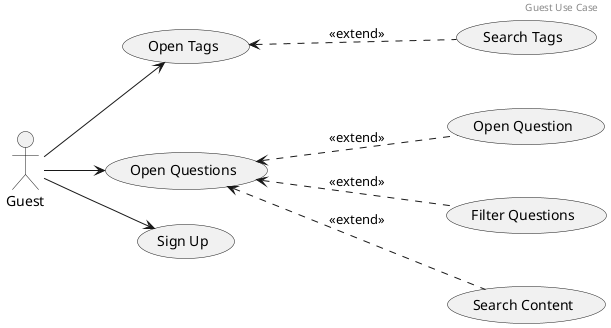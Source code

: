 @startuml

header Guest Use Case

actor Guest

left to right direction

(Sign Up) as UC3

(Open Question) as UC7
(Open Questions) as UC11
(Filter Questions) as UC12

(Search Content) as UC25
(Open Tags) as UC26
(Search Tags) as UC27

UC7 .-up-> UC11 : <<extend>>
UC12 .-up-> UC11 : <<extend>>
UC25 .-up-> UC11 : <<extend>>
UC27 .-up-> UC26 : <<extend>>

Guest --> UC11
Guest --> UC3
Guest --> UC26

@enduml